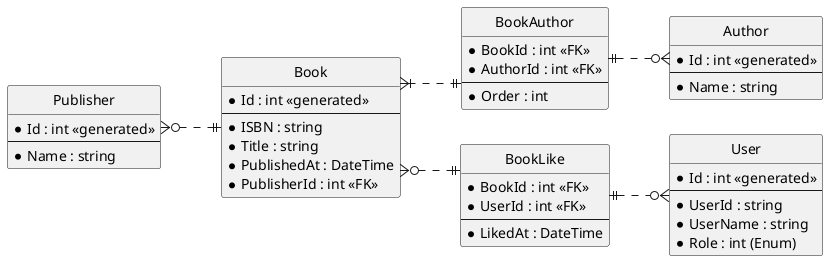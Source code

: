 @startuml BookApi_ERModel

hide method
hide circle
skinparam DefaultFontName Helvetica
skinparam linetype ortho
left to right direction

entity User {
    * Id : int <<generated>>
    --
    * UserId : string
    * UserName : string
    * Role : int (Enum)
}

entity Author {
    * Id : int <<generated>>
    --
    * Name : string
}

entity Publisher {
    * Id : int <<generated>>
    --
    * Name : string
}

entity Book {
    * Id : int <<generated>>
    --
    * ISBN : string
    * Title : string
    * PublishedAt : DateTime
    * PublisherId : int <<FK>>
}

entity BookAuthor {
    * BookId : int <<FK>>
    * AuthorId : int <<FK>>
    --
    * Order : int
}

entity BookLike {
    * BookId : int <<FK>>
    * UserId : int <<FK>>
    --
    * LikedAt : DateTime
}

Book ||.up.o{ Publisher
Book }|..|| BookAuthor
BookAuthor ||..o{ Author

Book }o..|| BookLike
BookLike ||..o{ User
@enduml